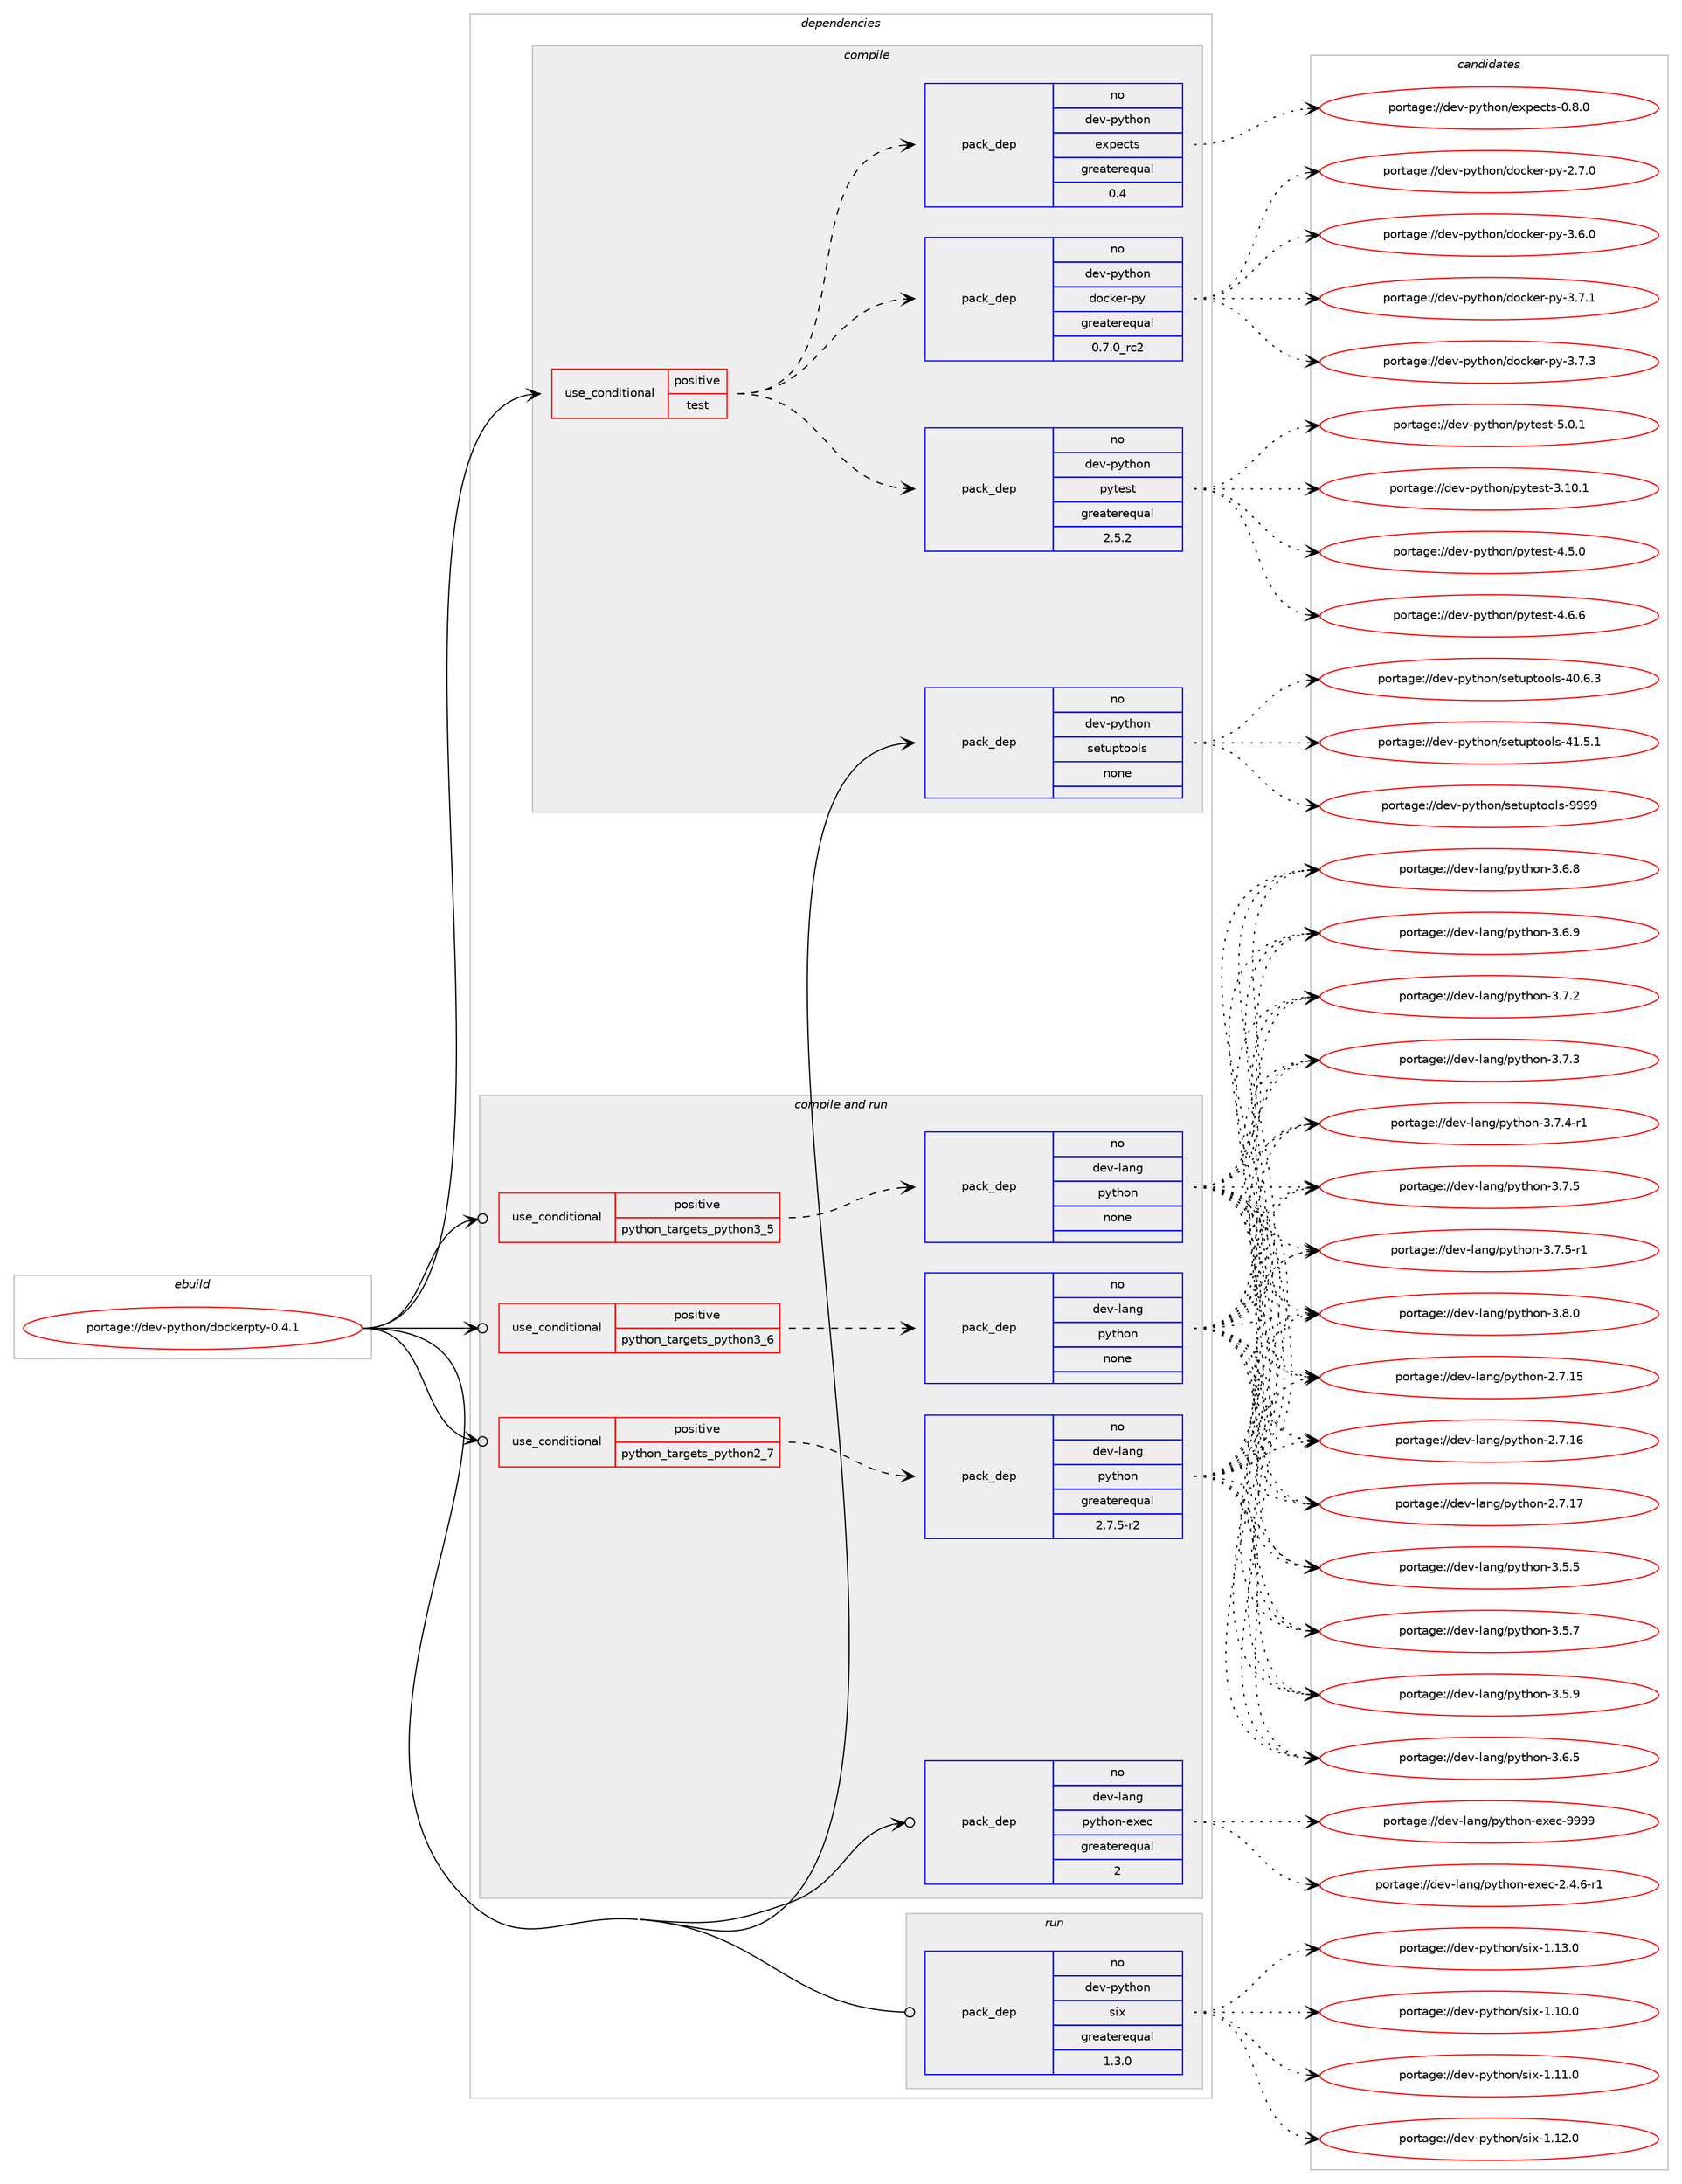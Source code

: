 digraph prolog {

# *************
# Graph options
# *************

newrank=true;
concentrate=true;
compound=true;
graph [rankdir=LR,fontname=Helvetica,fontsize=10,ranksep=1.5];#, ranksep=2.5, nodesep=0.2];
edge  [arrowhead=vee];
node  [fontname=Helvetica,fontsize=10];

# **********
# The ebuild
# **********

subgraph cluster_leftcol {
color=gray;
rank=same;
label=<<i>ebuild</i>>;
id [label="portage://dev-python/dockerpty-0.4.1", color=red, width=4, href="../dev-python/dockerpty-0.4.1.svg"];
}

# ****************
# The dependencies
# ****************

subgraph cluster_midcol {
color=gray;
label=<<i>dependencies</i>>;
subgraph cluster_compile {
fillcolor="#eeeeee";
style=filled;
label=<<i>compile</i>>;
subgraph cond27951 {
dependency137296 [label=<<TABLE BORDER="0" CELLBORDER="1" CELLSPACING="0" CELLPADDING="4"><TR><TD ROWSPAN="3" CELLPADDING="10">use_conditional</TD></TR><TR><TD>positive</TD></TR><TR><TD>test</TD></TR></TABLE>>, shape=none, color=red];
subgraph pack106032 {
dependency137297 [label=<<TABLE BORDER="0" CELLBORDER="1" CELLSPACING="0" CELLPADDING="4" WIDTH="220"><TR><TD ROWSPAN="6" CELLPADDING="30">pack_dep</TD></TR><TR><TD WIDTH="110">no</TD></TR><TR><TD>dev-python</TD></TR><TR><TD>docker-py</TD></TR><TR><TD>greaterequal</TD></TR><TR><TD>0.7.0_rc2</TD></TR></TABLE>>, shape=none, color=blue];
}
dependency137296:e -> dependency137297:w [weight=20,style="dashed",arrowhead="vee"];
subgraph pack106033 {
dependency137298 [label=<<TABLE BORDER="0" CELLBORDER="1" CELLSPACING="0" CELLPADDING="4" WIDTH="220"><TR><TD ROWSPAN="6" CELLPADDING="30">pack_dep</TD></TR><TR><TD WIDTH="110">no</TD></TR><TR><TD>dev-python</TD></TR><TR><TD>expects</TD></TR><TR><TD>greaterequal</TD></TR><TR><TD>0.4</TD></TR></TABLE>>, shape=none, color=blue];
}
dependency137296:e -> dependency137298:w [weight=20,style="dashed",arrowhead="vee"];
subgraph pack106034 {
dependency137299 [label=<<TABLE BORDER="0" CELLBORDER="1" CELLSPACING="0" CELLPADDING="4" WIDTH="220"><TR><TD ROWSPAN="6" CELLPADDING="30">pack_dep</TD></TR><TR><TD WIDTH="110">no</TD></TR><TR><TD>dev-python</TD></TR><TR><TD>pytest</TD></TR><TR><TD>greaterequal</TD></TR><TR><TD>2.5.2</TD></TR></TABLE>>, shape=none, color=blue];
}
dependency137296:e -> dependency137299:w [weight=20,style="dashed",arrowhead="vee"];
}
id:e -> dependency137296:w [weight=20,style="solid",arrowhead="vee"];
subgraph pack106035 {
dependency137300 [label=<<TABLE BORDER="0" CELLBORDER="1" CELLSPACING="0" CELLPADDING="4" WIDTH="220"><TR><TD ROWSPAN="6" CELLPADDING="30">pack_dep</TD></TR><TR><TD WIDTH="110">no</TD></TR><TR><TD>dev-python</TD></TR><TR><TD>setuptools</TD></TR><TR><TD>none</TD></TR><TR><TD></TD></TR></TABLE>>, shape=none, color=blue];
}
id:e -> dependency137300:w [weight=20,style="solid",arrowhead="vee"];
}
subgraph cluster_compileandrun {
fillcolor="#eeeeee";
style=filled;
label=<<i>compile and run</i>>;
subgraph cond27952 {
dependency137301 [label=<<TABLE BORDER="0" CELLBORDER="1" CELLSPACING="0" CELLPADDING="4"><TR><TD ROWSPAN="3" CELLPADDING="10">use_conditional</TD></TR><TR><TD>positive</TD></TR><TR><TD>python_targets_python2_7</TD></TR></TABLE>>, shape=none, color=red];
subgraph pack106036 {
dependency137302 [label=<<TABLE BORDER="0" CELLBORDER="1" CELLSPACING="0" CELLPADDING="4" WIDTH="220"><TR><TD ROWSPAN="6" CELLPADDING="30">pack_dep</TD></TR><TR><TD WIDTH="110">no</TD></TR><TR><TD>dev-lang</TD></TR><TR><TD>python</TD></TR><TR><TD>greaterequal</TD></TR><TR><TD>2.7.5-r2</TD></TR></TABLE>>, shape=none, color=blue];
}
dependency137301:e -> dependency137302:w [weight=20,style="dashed",arrowhead="vee"];
}
id:e -> dependency137301:w [weight=20,style="solid",arrowhead="odotvee"];
subgraph cond27953 {
dependency137303 [label=<<TABLE BORDER="0" CELLBORDER="1" CELLSPACING="0" CELLPADDING="4"><TR><TD ROWSPAN="3" CELLPADDING="10">use_conditional</TD></TR><TR><TD>positive</TD></TR><TR><TD>python_targets_python3_5</TD></TR></TABLE>>, shape=none, color=red];
subgraph pack106037 {
dependency137304 [label=<<TABLE BORDER="0" CELLBORDER="1" CELLSPACING="0" CELLPADDING="4" WIDTH="220"><TR><TD ROWSPAN="6" CELLPADDING="30">pack_dep</TD></TR><TR><TD WIDTH="110">no</TD></TR><TR><TD>dev-lang</TD></TR><TR><TD>python</TD></TR><TR><TD>none</TD></TR><TR><TD></TD></TR></TABLE>>, shape=none, color=blue];
}
dependency137303:e -> dependency137304:w [weight=20,style="dashed",arrowhead="vee"];
}
id:e -> dependency137303:w [weight=20,style="solid",arrowhead="odotvee"];
subgraph cond27954 {
dependency137305 [label=<<TABLE BORDER="0" CELLBORDER="1" CELLSPACING="0" CELLPADDING="4"><TR><TD ROWSPAN="3" CELLPADDING="10">use_conditional</TD></TR><TR><TD>positive</TD></TR><TR><TD>python_targets_python3_6</TD></TR></TABLE>>, shape=none, color=red];
subgraph pack106038 {
dependency137306 [label=<<TABLE BORDER="0" CELLBORDER="1" CELLSPACING="0" CELLPADDING="4" WIDTH="220"><TR><TD ROWSPAN="6" CELLPADDING="30">pack_dep</TD></TR><TR><TD WIDTH="110">no</TD></TR><TR><TD>dev-lang</TD></TR><TR><TD>python</TD></TR><TR><TD>none</TD></TR><TR><TD></TD></TR></TABLE>>, shape=none, color=blue];
}
dependency137305:e -> dependency137306:w [weight=20,style="dashed",arrowhead="vee"];
}
id:e -> dependency137305:w [weight=20,style="solid",arrowhead="odotvee"];
subgraph pack106039 {
dependency137307 [label=<<TABLE BORDER="0" CELLBORDER="1" CELLSPACING="0" CELLPADDING="4" WIDTH="220"><TR><TD ROWSPAN="6" CELLPADDING="30">pack_dep</TD></TR><TR><TD WIDTH="110">no</TD></TR><TR><TD>dev-lang</TD></TR><TR><TD>python-exec</TD></TR><TR><TD>greaterequal</TD></TR><TR><TD>2</TD></TR></TABLE>>, shape=none, color=blue];
}
id:e -> dependency137307:w [weight=20,style="solid",arrowhead="odotvee"];
}
subgraph cluster_run {
fillcolor="#eeeeee";
style=filled;
label=<<i>run</i>>;
subgraph pack106040 {
dependency137308 [label=<<TABLE BORDER="0" CELLBORDER="1" CELLSPACING="0" CELLPADDING="4" WIDTH="220"><TR><TD ROWSPAN="6" CELLPADDING="30">pack_dep</TD></TR><TR><TD WIDTH="110">no</TD></TR><TR><TD>dev-python</TD></TR><TR><TD>six</TD></TR><TR><TD>greaterequal</TD></TR><TR><TD>1.3.0</TD></TR></TABLE>>, shape=none, color=blue];
}
id:e -> dependency137308:w [weight=20,style="solid",arrowhead="odot"];
}
}

# **************
# The candidates
# **************

subgraph cluster_choices {
rank=same;
color=gray;
label=<<i>candidates</i>>;

subgraph choice106032 {
color=black;
nodesep=1;
choiceportage10010111845112121116104111110471001119910710111445112121455046554648 [label="portage://dev-python/docker-py-2.7.0", color=red, width=4,href="../dev-python/docker-py-2.7.0.svg"];
choiceportage10010111845112121116104111110471001119910710111445112121455146544648 [label="portage://dev-python/docker-py-3.6.0", color=red, width=4,href="../dev-python/docker-py-3.6.0.svg"];
choiceportage10010111845112121116104111110471001119910710111445112121455146554649 [label="portage://dev-python/docker-py-3.7.1", color=red, width=4,href="../dev-python/docker-py-3.7.1.svg"];
choiceportage10010111845112121116104111110471001119910710111445112121455146554651 [label="portage://dev-python/docker-py-3.7.3", color=red, width=4,href="../dev-python/docker-py-3.7.3.svg"];
dependency137297:e -> choiceportage10010111845112121116104111110471001119910710111445112121455046554648:w [style=dotted,weight="100"];
dependency137297:e -> choiceportage10010111845112121116104111110471001119910710111445112121455146544648:w [style=dotted,weight="100"];
dependency137297:e -> choiceportage10010111845112121116104111110471001119910710111445112121455146554649:w [style=dotted,weight="100"];
dependency137297:e -> choiceportage10010111845112121116104111110471001119910710111445112121455146554651:w [style=dotted,weight="100"];
}
subgraph choice106033 {
color=black;
nodesep=1;
choiceportage100101118451121211161041111104710112011210199116115454846564648 [label="portage://dev-python/expects-0.8.0", color=red, width=4,href="../dev-python/expects-0.8.0.svg"];
dependency137298:e -> choiceportage100101118451121211161041111104710112011210199116115454846564648:w [style=dotted,weight="100"];
}
subgraph choice106034 {
color=black;
nodesep=1;
choiceportage100101118451121211161041111104711212111610111511645514649484649 [label="portage://dev-python/pytest-3.10.1", color=red, width=4,href="../dev-python/pytest-3.10.1.svg"];
choiceportage1001011184511212111610411111047112121116101115116455246534648 [label="portage://dev-python/pytest-4.5.0", color=red, width=4,href="../dev-python/pytest-4.5.0.svg"];
choiceportage1001011184511212111610411111047112121116101115116455246544654 [label="portage://dev-python/pytest-4.6.6", color=red, width=4,href="../dev-python/pytest-4.6.6.svg"];
choiceportage1001011184511212111610411111047112121116101115116455346484649 [label="portage://dev-python/pytest-5.0.1", color=red, width=4,href="../dev-python/pytest-5.0.1.svg"];
dependency137299:e -> choiceportage100101118451121211161041111104711212111610111511645514649484649:w [style=dotted,weight="100"];
dependency137299:e -> choiceportage1001011184511212111610411111047112121116101115116455246534648:w [style=dotted,weight="100"];
dependency137299:e -> choiceportage1001011184511212111610411111047112121116101115116455246544654:w [style=dotted,weight="100"];
dependency137299:e -> choiceportage1001011184511212111610411111047112121116101115116455346484649:w [style=dotted,weight="100"];
}
subgraph choice106035 {
color=black;
nodesep=1;
choiceportage100101118451121211161041111104711510111611711211611111110811545524846544651 [label="portage://dev-python/setuptools-40.6.3", color=red, width=4,href="../dev-python/setuptools-40.6.3.svg"];
choiceportage100101118451121211161041111104711510111611711211611111110811545524946534649 [label="portage://dev-python/setuptools-41.5.1", color=red, width=4,href="../dev-python/setuptools-41.5.1.svg"];
choiceportage10010111845112121116104111110471151011161171121161111111081154557575757 [label="portage://dev-python/setuptools-9999", color=red, width=4,href="../dev-python/setuptools-9999.svg"];
dependency137300:e -> choiceportage100101118451121211161041111104711510111611711211611111110811545524846544651:w [style=dotted,weight="100"];
dependency137300:e -> choiceportage100101118451121211161041111104711510111611711211611111110811545524946534649:w [style=dotted,weight="100"];
dependency137300:e -> choiceportage10010111845112121116104111110471151011161171121161111111081154557575757:w [style=dotted,weight="100"];
}
subgraph choice106036 {
color=black;
nodesep=1;
choiceportage10010111845108971101034711212111610411111045504655464953 [label="portage://dev-lang/python-2.7.15", color=red, width=4,href="../dev-lang/python-2.7.15.svg"];
choiceportage10010111845108971101034711212111610411111045504655464954 [label="portage://dev-lang/python-2.7.16", color=red, width=4,href="../dev-lang/python-2.7.16.svg"];
choiceportage10010111845108971101034711212111610411111045504655464955 [label="portage://dev-lang/python-2.7.17", color=red, width=4,href="../dev-lang/python-2.7.17.svg"];
choiceportage100101118451089711010347112121116104111110455146534653 [label="portage://dev-lang/python-3.5.5", color=red, width=4,href="../dev-lang/python-3.5.5.svg"];
choiceportage100101118451089711010347112121116104111110455146534655 [label="portage://dev-lang/python-3.5.7", color=red, width=4,href="../dev-lang/python-3.5.7.svg"];
choiceportage100101118451089711010347112121116104111110455146534657 [label="portage://dev-lang/python-3.5.9", color=red, width=4,href="../dev-lang/python-3.5.9.svg"];
choiceportage100101118451089711010347112121116104111110455146544653 [label="portage://dev-lang/python-3.6.5", color=red, width=4,href="../dev-lang/python-3.6.5.svg"];
choiceportage100101118451089711010347112121116104111110455146544656 [label="portage://dev-lang/python-3.6.8", color=red, width=4,href="../dev-lang/python-3.6.8.svg"];
choiceportage100101118451089711010347112121116104111110455146544657 [label="portage://dev-lang/python-3.6.9", color=red, width=4,href="../dev-lang/python-3.6.9.svg"];
choiceportage100101118451089711010347112121116104111110455146554650 [label="portage://dev-lang/python-3.7.2", color=red, width=4,href="../dev-lang/python-3.7.2.svg"];
choiceportage100101118451089711010347112121116104111110455146554651 [label="portage://dev-lang/python-3.7.3", color=red, width=4,href="../dev-lang/python-3.7.3.svg"];
choiceportage1001011184510897110103471121211161041111104551465546524511449 [label="portage://dev-lang/python-3.7.4-r1", color=red, width=4,href="../dev-lang/python-3.7.4-r1.svg"];
choiceportage100101118451089711010347112121116104111110455146554653 [label="portage://dev-lang/python-3.7.5", color=red, width=4,href="../dev-lang/python-3.7.5.svg"];
choiceportage1001011184510897110103471121211161041111104551465546534511449 [label="portage://dev-lang/python-3.7.5-r1", color=red, width=4,href="../dev-lang/python-3.7.5-r1.svg"];
choiceportage100101118451089711010347112121116104111110455146564648 [label="portage://dev-lang/python-3.8.0", color=red, width=4,href="../dev-lang/python-3.8.0.svg"];
dependency137302:e -> choiceportage10010111845108971101034711212111610411111045504655464953:w [style=dotted,weight="100"];
dependency137302:e -> choiceportage10010111845108971101034711212111610411111045504655464954:w [style=dotted,weight="100"];
dependency137302:e -> choiceportage10010111845108971101034711212111610411111045504655464955:w [style=dotted,weight="100"];
dependency137302:e -> choiceportage100101118451089711010347112121116104111110455146534653:w [style=dotted,weight="100"];
dependency137302:e -> choiceportage100101118451089711010347112121116104111110455146534655:w [style=dotted,weight="100"];
dependency137302:e -> choiceportage100101118451089711010347112121116104111110455146534657:w [style=dotted,weight="100"];
dependency137302:e -> choiceportage100101118451089711010347112121116104111110455146544653:w [style=dotted,weight="100"];
dependency137302:e -> choiceportage100101118451089711010347112121116104111110455146544656:w [style=dotted,weight="100"];
dependency137302:e -> choiceportage100101118451089711010347112121116104111110455146544657:w [style=dotted,weight="100"];
dependency137302:e -> choiceportage100101118451089711010347112121116104111110455146554650:w [style=dotted,weight="100"];
dependency137302:e -> choiceportage100101118451089711010347112121116104111110455146554651:w [style=dotted,weight="100"];
dependency137302:e -> choiceportage1001011184510897110103471121211161041111104551465546524511449:w [style=dotted,weight="100"];
dependency137302:e -> choiceportage100101118451089711010347112121116104111110455146554653:w [style=dotted,weight="100"];
dependency137302:e -> choiceportage1001011184510897110103471121211161041111104551465546534511449:w [style=dotted,weight="100"];
dependency137302:e -> choiceportage100101118451089711010347112121116104111110455146564648:w [style=dotted,weight="100"];
}
subgraph choice106037 {
color=black;
nodesep=1;
choiceportage10010111845108971101034711212111610411111045504655464953 [label="portage://dev-lang/python-2.7.15", color=red, width=4,href="../dev-lang/python-2.7.15.svg"];
choiceportage10010111845108971101034711212111610411111045504655464954 [label="portage://dev-lang/python-2.7.16", color=red, width=4,href="../dev-lang/python-2.7.16.svg"];
choiceportage10010111845108971101034711212111610411111045504655464955 [label="portage://dev-lang/python-2.7.17", color=red, width=4,href="../dev-lang/python-2.7.17.svg"];
choiceportage100101118451089711010347112121116104111110455146534653 [label="portage://dev-lang/python-3.5.5", color=red, width=4,href="../dev-lang/python-3.5.5.svg"];
choiceportage100101118451089711010347112121116104111110455146534655 [label="portage://dev-lang/python-3.5.7", color=red, width=4,href="../dev-lang/python-3.5.7.svg"];
choiceportage100101118451089711010347112121116104111110455146534657 [label="portage://dev-lang/python-3.5.9", color=red, width=4,href="../dev-lang/python-3.5.9.svg"];
choiceportage100101118451089711010347112121116104111110455146544653 [label="portage://dev-lang/python-3.6.5", color=red, width=4,href="../dev-lang/python-3.6.5.svg"];
choiceportage100101118451089711010347112121116104111110455146544656 [label="portage://dev-lang/python-3.6.8", color=red, width=4,href="../dev-lang/python-3.6.8.svg"];
choiceportage100101118451089711010347112121116104111110455146544657 [label="portage://dev-lang/python-3.6.9", color=red, width=4,href="../dev-lang/python-3.6.9.svg"];
choiceportage100101118451089711010347112121116104111110455146554650 [label="portage://dev-lang/python-3.7.2", color=red, width=4,href="../dev-lang/python-3.7.2.svg"];
choiceportage100101118451089711010347112121116104111110455146554651 [label="portage://dev-lang/python-3.7.3", color=red, width=4,href="../dev-lang/python-3.7.3.svg"];
choiceportage1001011184510897110103471121211161041111104551465546524511449 [label="portage://dev-lang/python-3.7.4-r1", color=red, width=4,href="../dev-lang/python-3.7.4-r1.svg"];
choiceportage100101118451089711010347112121116104111110455146554653 [label="portage://dev-lang/python-3.7.5", color=red, width=4,href="../dev-lang/python-3.7.5.svg"];
choiceportage1001011184510897110103471121211161041111104551465546534511449 [label="portage://dev-lang/python-3.7.5-r1", color=red, width=4,href="../dev-lang/python-3.7.5-r1.svg"];
choiceportage100101118451089711010347112121116104111110455146564648 [label="portage://dev-lang/python-3.8.0", color=red, width=4,href="../dev-lang/python-3.8.0.svg"];
dependency137304:e -> choiceportage10010111845108971101034711212111610411111045504655464953:w [style=dotted,weight="100"];
dependency137304:e -> choiceportage10010111845108971101034711212111610411111045504655464954:w [style=dotted,weight="100"];
dependency137304:e -> choiceportage10010111845108971101034711212111610411111045504655464955:w [style=dotted,weight="100"];
dependency137304:e -> choiceportage100101118451089711010347112121116104111110455146534653:w [style=dotted,weight="100"];
dependency137304:e -> choiceportage100101118451089711010347112121116104111110455146534655:w [style=dotted,weight="100"];
dependency137304:e -> choiceportage100101118451089711010347112121116104111110455146534657:w [style=dotted,weight="100"];
dependency137304:e -> choiceportage100101118451089711010347112121116104111110455146544653:w [style=dotted,weight="100"];
dependency137304:e -> choiceportage100101118451089711010347112121116104111110455146544656:w [style=dotted,weight="100"];
dependency137304:e -> choiceportage100101118451089711010347112121116104111110455146544657:w [style=dotted,weight="100"];
dependency137304:e -> choiceportage100101118451089711010347112121116104111110455146554650:w [style=dotted,weight="100"];
dependency137304:e -> choiceportage100101118451089711010347112121116104111110455146554651:w [style=dotted,weight="100"];
dependency137304:e -> choiceportage1001011184510897110103471121211161041111104551465546524511449:w [style=dotted,weight="100"];
dependency137304:e -> choiceportage100101118451089711010347112121116104111110455146554653:w [style=dotted,weight="100"];
dependency137304:e -> choiceportage1001011184510897110103471121211161041111104551465546534511449:w [style=dotted,weight="100"];
dependency137304:e -> choiceportage100101118451089711010347112121116104111110455146564648:w [style=dotted,weight="100"];
}
subgraph choice106038 {
color=black;
nodesep=1;
choiceportage10010111845108971101034711212111610411111045504655464953 [label="portage://dev-lang/python-2.7.15", color=red, width=4,href="../dev-lang/python-2.7.15.svg"];
choiceportage10010111845108971101034711212111610411111045504655464954 [label="portage://dev-lang/python-2.7.16", color=red, width=4,href="../dev-lang/python-2.7.16.svg"];
choiceportage10010111845108971101034711212111610411111045504655464955 [label="portage://dev-lang/python-2.7.17", color=red, width=4,href="../dev-lang/python-2.7.17.svg"];
choiceportage100101118451089711010347112121116104111110455146534653 [label="portage://dev-lang/python-3.5.5", color=red, width=4,href="../dev-lang/python-3.5.5.svg"];
choiceportage100101118451089711010347112121116104111110455146534655 [label="portage://dev-lang/python-3.5.7", color=red, width=4,href="../dev-lang/python-3.5.7.svg"];
choiceportage100101118451089711010347112121116104111110455146534657 [label="portage://dev-lang/python-3.5.9", color=red, width=4,href="../dev-lang/python-3.5.9.svg"];
choiceportage100101118451089711010347112121116104111110455146544653 [label="portage://dev-lang/python-3.6.5", color=red, width=4,href="../dev-lang/python-3.6.5.svg"];
choiceportage100101118451089711010347112121116104111110455146544656 [label="portage://dev-lang/python-3.6.8", color=red, width=4,href="../dev-lang/python-3.6.8.svg"];
choiceportage100101118451089711010347112121116104111110455146544657 [label="portage://dev-lang/python-3.6.9", color=red, width=4,href="../dev-lang/python-3.6.9.svg"];
choiceportage100101118451089711010347112121116104111110455146554650 [label="portage://dev-lang/python-3.7.2", color=red, width=4,href="../dev-lang/python-3.7.2.svg"];
choiceportage100101118451089711010347112121116104111110455146554651 [label="portage://dev-lang/python-3.7.3", color=red, width=4,href="../dev-lang/python-3.7.3.svg"];
choiceportage1001011184510897110103471121211161041111104551465546524511449 [label="portage://dev-lang/python-3.7.4-r1", color=red, width=4,href="../dev-lang/python-3.7.4-r1.svg"];
choiceportage100101118451089711010347112121116104111110455146554653 [label="portage://dev-lang/python-3.7.5", color=red, width=4,href="../dev-lang/python-3.7.5.svg"];
choiceportage1001011184510897110103471121211161041111104551465546534511449 [label="portage://dev-lang/python-3.7.5-r1", color=red, width=4,href="../dev-lang/python-3.7.5-r1.svg"];
choiceportage100101118451089711010347112121116104111110455146564648 [label="portage://dev-lang/python-3.8.0", color=red, width=4,href="../dev-lang/python-3.8.0.svg"];
dependency137306:e -> choiceportage10010111845108971101034711212111610411111045504655464953:w [style=dotted,weight="100"];
dependency137306:e -> choiceportage10010111845108971101034711212111610411111045504655464954:w [style=dotted,weight="100"];
dependency137306:e -> choiceportage10010111845108971101034711212111610411111045504655464955:w [style=dotted,weight="100"];
dependency137306:e -> choiceportage100101118451089711010347112121116104111110455146534653:w [style=dotted,weight="100"];
dependency137306:e -> choiceportage100101118451089711010347112121116104111110455146534655:w [style=dotted,weight="100"];
dependency137306:e -> choiceportage100101118451089711010347112121116104111110455146534657:w [style=dotted,weight="100"];
dependency137306:e -> choiceportage100101118451089711010347112121116104111110455146544653:w [style=dotted,weight="100"];
dependency137306:e -> choiceportage100101118451089711010347112121116104111110455146544656:w [style=dotted,weight="100"];
dependency137306:e -> choiceportage100101118451089711010347112121116104111110455146544657:w [style=dotted,weight="100"];
dependency137306:e -> choiceportage100101118451089711010347112121116104111110455146554650:w [style=dotted,weight="100"];
dependency137306:e -> choiceportage100101118451089711010347112121116104111110455146554651:w [style=dotted,weight="100"];
dependency137306:e -> choiceportage1001011184510897110103471121211161041111104551465546524511449:w [style=dotted,weight="100"];
dependency137306:e -> choiceportage100101118451089711010347112121116104111110455146554653:w [style=dotted,weight="100"];
dependency137306:e -> choiceportage1001011184510897110103471121211161041111104551465546534511449:w [style=dotted,weight="100"];
dependency137306:e -> choiceportage100101118451089711010347112121116104111110455146564648:w [style=dotted,weight="100"];
}
subgraph choice106039 {
color=black;
nodesep=1;
choiceportage10010111845108971101034711212111610411111045101120101994550465246544511449 [label="portage://dev-lang/python-exec-2.4.6-r1", color=red, width=4,href="../dev-lang/python-exec-2.4.6-r1.svg"];
choiceportage10010111845108971101034711212111610411111045101120101994557575757 [label="portage://dev-lang/python-exec-9999", color=red, width=4,href="../dev-lang/python-exec-9999.svg"];
dependency137307:e -> choiceportage10010111845108971101034711212111610411111045101120101994550465246544511449:w [style=dotted,weight="100"];
dependency137307:e -> choiceportage10010111845108971101034711212111610411111045101120101994557575757:w [style=dotted,weight="100"];
}
subgraph choice106040 {
color=black;
nodesep=1;
choiceportage100101118451121211161041111104711510512045494649484648 [label="portage://dev-python/six-1.10.0", color=red, width=4,href="../dev-python/six-1.10.0.svg"];
choiceportage100101118451121211161041111104711510512045494649494648 [label="portage://dev-python/six-1.11.0", color=red, width=4,href="../dev-python/six-1.11.0.svg"];
choiceportage100101118451121211161041111104711510512045494649504648 [label="portage://dev-python/six-1.12.0", color=red, width=4,href="../dev-python/six-1.12.0.svg"];
choiceportage100101118451121211161041111104711510512045494649514648 [label="portage://dev-python/six-1.13.0", color=red, width=4,href="../dev-python/six-1.13.0.svg"];
dependency137308:e -> choiceportage100101118451121211161041111104711510512045494649484648:w [style=dotted,weight="100"];
dependency137308:e -> choiceportage100101118451121211161041111104711510512045494649494648:w [style=dotted,weight="100"];
dependency137308:e -> choiceportage100101118451121211161041111104711510512045494649504648:w [style=dotted,weight="100"];
dependency137308:e -> choiceportage100101118451121211161041111104711510512045494649514648:w [style=dotted,weight="100"];
}
}

}
